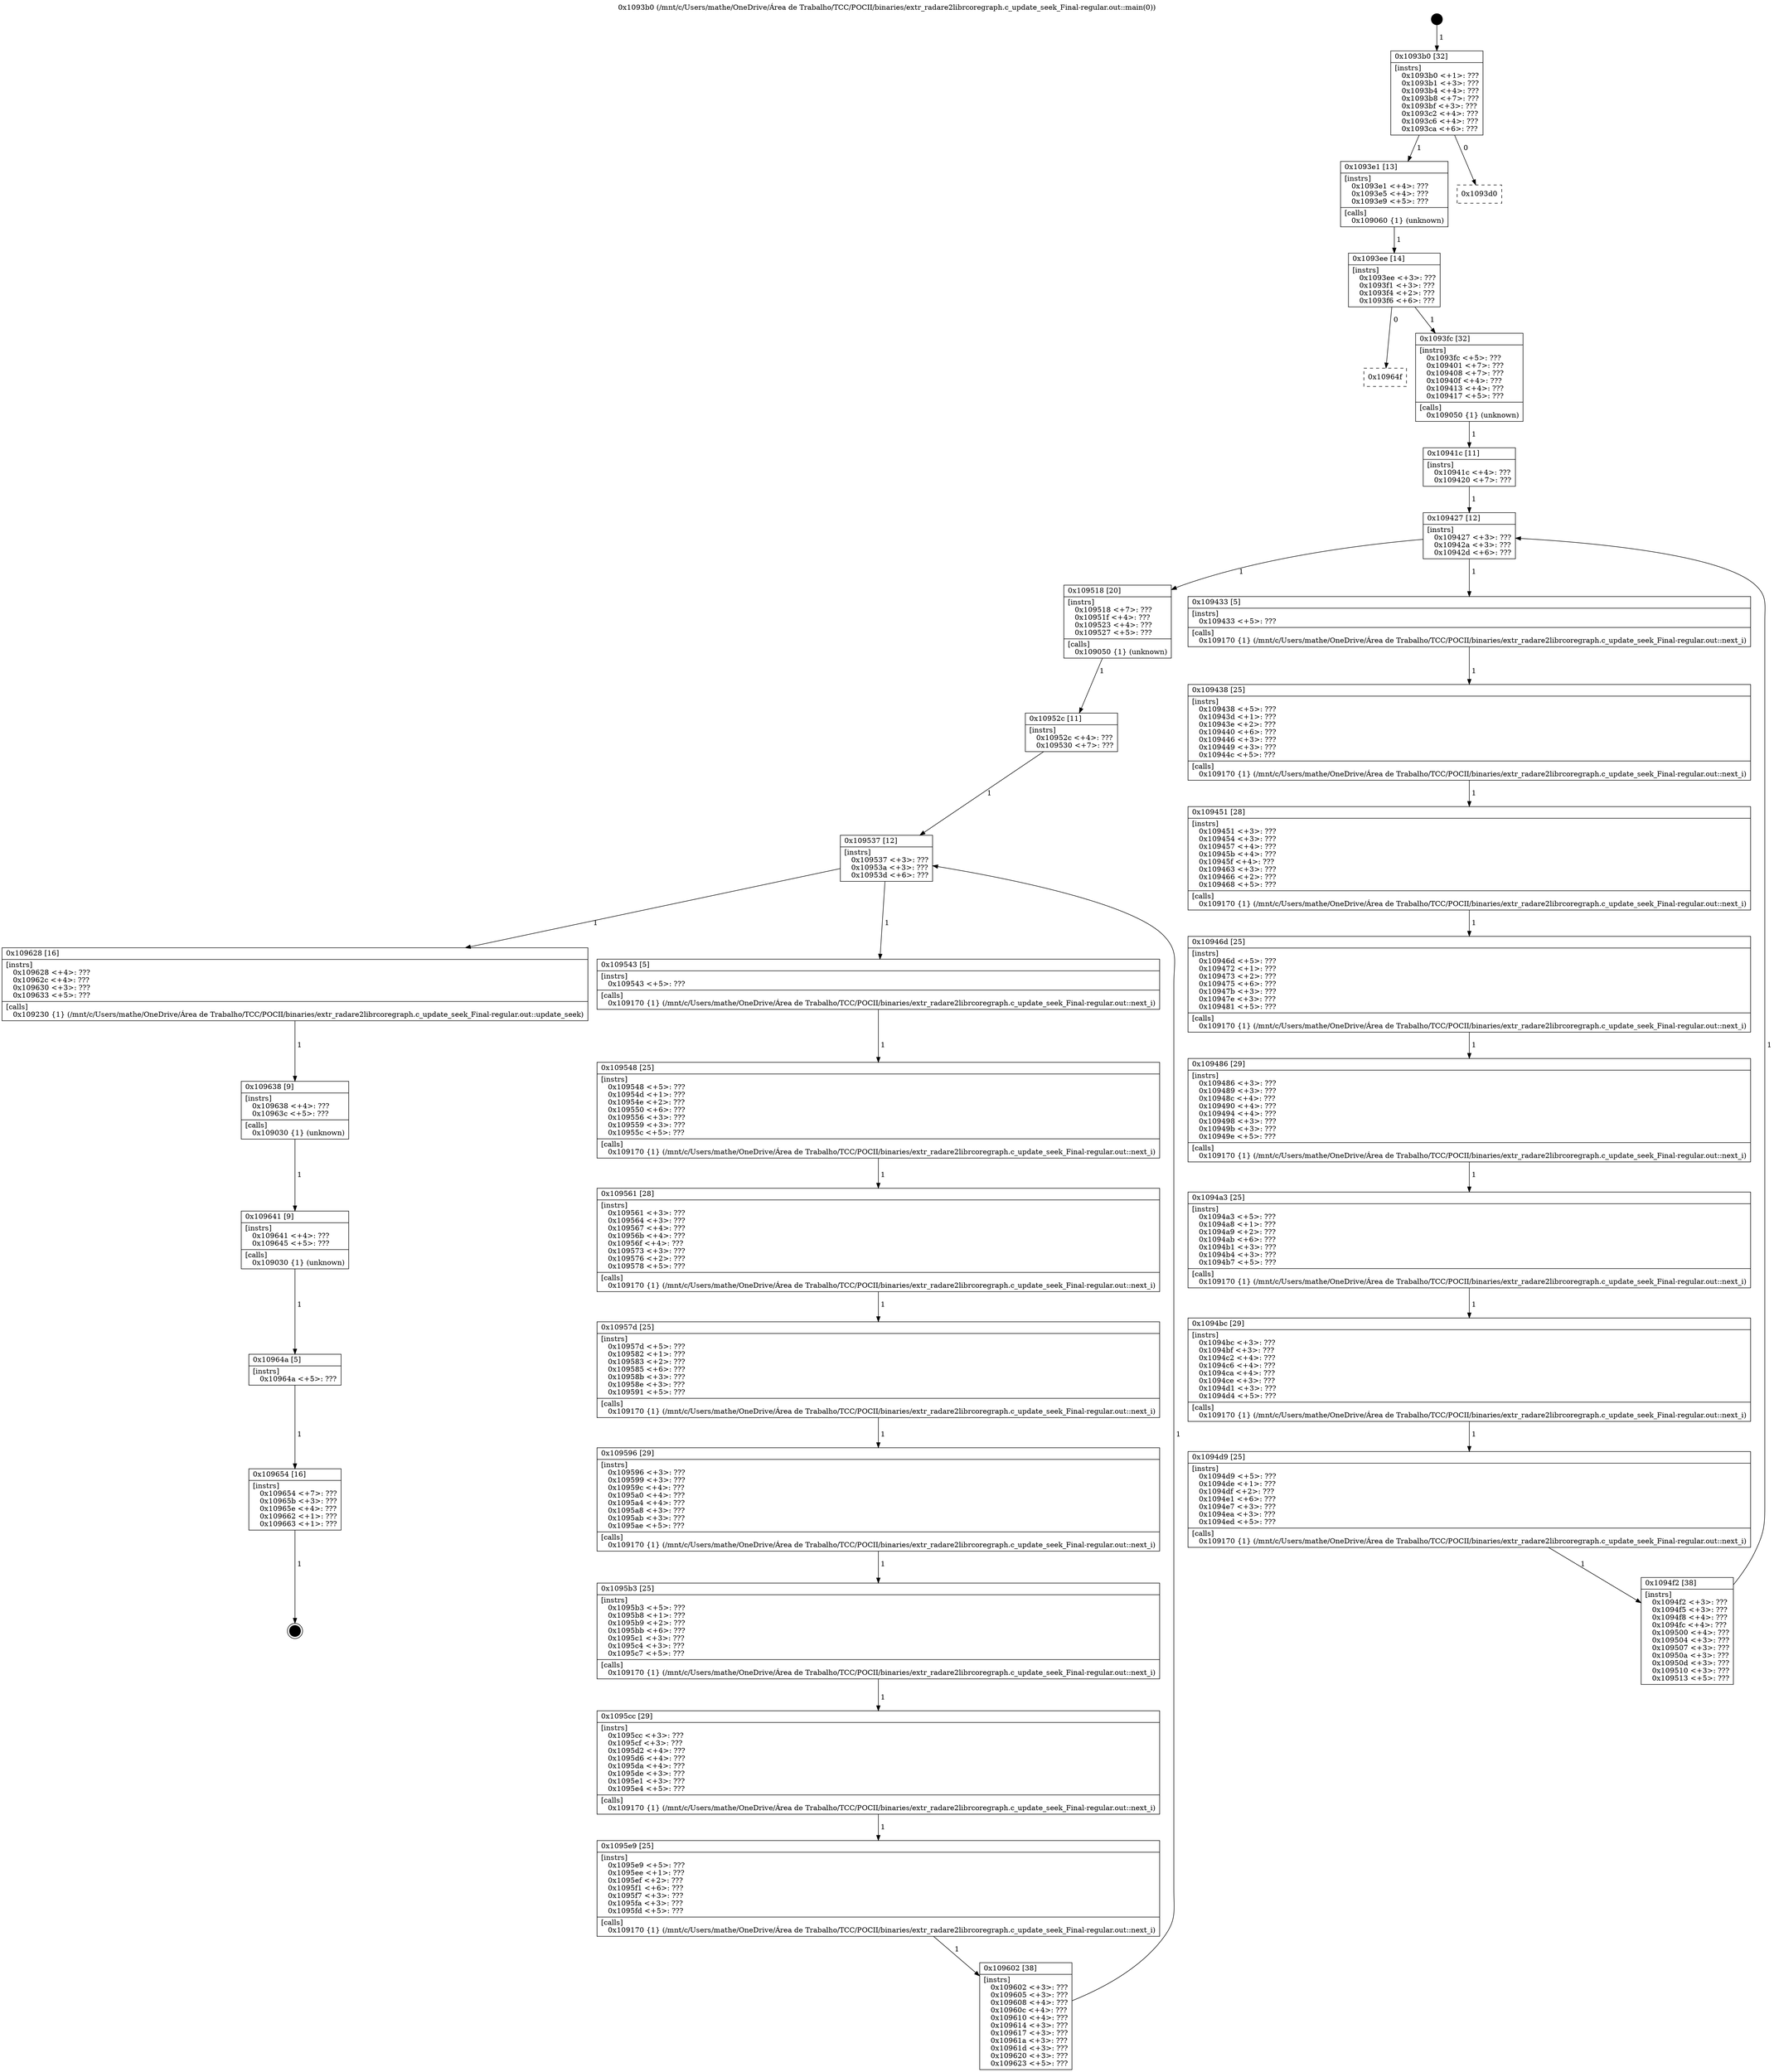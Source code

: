 digraph "0x1093b0" {
  label = "0x1093b0 (/mnt/c/Users/mathe/OneDrive/Área de Trabalho/TCC/POCII/binaries/extr_radare2librcoregraph.c_update_seek_Final-regular.out::main(0))"
  labelloc = "t"
  node[shape=record]

  Entry [label="",width=0.3,height=0.3,shape=circle,fillcolor=black,style=filled]
  "0x1093b0" [label="{
     0x1093b0 [32]\l
     | [instrs]\l
     &nbsp;&nbsp;0x1093b0 \<+1\>: ???\l
     &nbsp;&nbsp;0x1093b1 \<+3\>: ???\l
     &nbsp;&nbsp;0x1093b4 \<+4\>: ???\l
     &nbsp;&nbsp;0x1093b8 \<+7\>: ???\l
     &nbsp;&nbsp;0x1093bf \<+3\>: ???\l
     &nbsp;&nbsp;0x1093c2 \<+4\>: ???\l
     &nbsp;&nbsp;0x1093c6 \<+4\>: ???\l
     &nbsp;&nbsp;0x1093ca \<+6\>: ???\l
  }"]
  "0x1093e1" [label="{
     0x1093e1 [13]\l
     | [instrs]\l
     &nbsp;&nbsp;0x1093e1 \<+4\>: ???\l
     &nbsp;&nbsp;0x1093e5 \<+4\>: ???\l
     &nbsp;&nbsp;0x1093e9 \<+5\>: ???\l
     | [calls]\l
     &nbsp;&nbsp;0x109060 \{1\} (unknown)\l
  }"]
  "0x1093d0" [label="{
     0x1093d0\l
  }", style=dashed]
  "0x1093ee" [label="{
     0x1093ee [14]\l
     | [instrs]\l
     &nbsp;&nbsp;0x1093ee \<+3\>: ???\l
     &nbsp;&nbsp;0x1093f1 \<+3\>: ???\l
     &nbsp;&nbsp;0x1093f4 \<+2\>: ???\l
     &nbsp;&nbsp;0x1093f6 \<+6\>: ???\l
  }"]
  "0x10964f" [label="{
     0x10964f\l
  }", style=dashed]
  "0x1093fc" [label="{
     0x1093fc [32]\l
     | [instrs]\l
     &nbsp;&nbsp;0x1093fc \<+5\>: ???\l
     &nbsp;&nbsp;0x109401 \<+7\>: ???\l
     &nbsp;&nbsp;0x109408 \<+7\>: ???\l
     &nbsp;&nbsp;0x10940f \<+4\>: ???\l
     &nbsp;&nbsp;0x109413 \<+4\>: ???\l
     &nbsp;&nbsp;0x109417 \<+5\>: ???\l
     | [calls]\l
     &nbsp;&nbsp;0x109050 \{1\} (unknown)\l
  }"]
  Exit [label="",width=0.3,height=0.3,shape=circle,fillcolor=black,style=filled,peripheries=2]
  "0x109427" [label="{
     0x109427 [12]\l
     | [instrs]\l
     &nbsp;&nbsp;0x109427 \<+3\>: ???\l
     &nbsp;&nbsp;0x10942a \<+3\>: ???\l
     &nbsp;&nbsp;0x10942d \<+6\>: ???\l
  }"]
  "0x109518" [label="{
     0x109518 [20]\l
     | [instrs]\l
     &nbsp;&nbsp;0x109518 \<+7\>: ???\l
     &nbsp;&nbsp;0x10951f \<+4\>: ???\l
     &nbsp;&nbsp;0x109523 \<+4\>: ???\l
     &nbsp;&nbsp;0x109527 \<+5\>: ???\l
     | [calls]\l
     &nbsp;&nbsp;0x109050 \{1\} (unknown)\l
  }"]
  "0x109433" [label="{
     0x109433 [5]\l
     | [instrs]\l
     &nbsp;&nbsp;0x109433 \<+5\>: ???\l
     | [calls]\l
     &nbsp;&nbsp;0x109170 \{1\} (/mnt/c/Users/mathe/OneDrive/Área de Trabalho/TCC/POCII/binaries/extr_radare2librcoregraph.c_update_seek_Final-regular.out::next_i)\l
  }"]
  "0x109438" [label="{
     0x109438 [25]\l
     | [instrs]\l
     &nbsp;&nbsp;0x109438 \<+5\>: ???\l
     &nbsp;&nbsp;0x10943d \<+1\>: ???\l
     &nbsp;&nbsp;0x10943e \<+2\>: ???\l
     &nbsp;&nbsp;0x109440 \<+6\>: ???\l
     &nbsp;&nbsp;0x109446 \<+3\>: ???\l
     &nbsp;&nbsp;0x109449 \<+3\>: ???\l
     &nbsp;&nbsp;0x10944c \<+5\>: ???\l
     | [calls]\l
     &nbsp;&nbsp;0x109170 \{1\} (/mnt/c/Users/mathe/OneDrive/Área de Trabalho/TCC/POCII/binaries/extr_radare2librcoregraph.c_update_seek_Final-regular.out::next_i)\l
  }"]
  "0x109451" [label="{
     0x109451 [28]\l
     | [instrs]\l
     &nbsp;&nbsp;0x109451 \<+3\>: ???\l
     &nbsp;&nbsp;0x109454 \<+3\>: ???\l
     &nbsp;&nbsp;0x109457 \<+4\>: ???\l
     &nbsp;&nbsp;0x10945b \<+4\>: ???\l
     &nbsp;&nbsp;0x10945f \<+4\>: ???\l
     &nbsp;&nbsp;0x109463 \<+3\>: ???\l
     &nbsp;&nbsp;0x109466 \<+2\>: ???\l
     &nbsp;&nbsp;0x109468 \<+5\>: ???\l
     | [calls]\l
     &nbsp;&nbsp;0x109170 \{1\} (/mnt/c/Users/mathe/OneDrive/Área de Trabalho/TCC/POCII/binaries/extr_radare2librcoregraph.c_update_seek_Final-regular.out::next_i)\l
  }"]
  "0x10946d" [label="{
     0x10946d [25]\l
     | [instrs]\l
     &nbsp;&nbsp;0x10946d \<+5\>: ???\l
     &nbsp;&nbsp;0x109472 \<+1\>: ???\l
     &nbsp;&nbsp;0x109473 \<+2\>: ???\l
     &nbsp;&nbsp;0x109475 \<+6\>: ???\l
     &nbsp;&nbsp;0x10947b \<+3\>: ???\l
     &nbsp;&nbsp;0x10947e \<+3\>: ???\l
     &nbsp;&nbsp;0x109481 \<+5\>: ???\l
     | [calls]\l
     &nbsp;&nbsp;0x109170 \{1\} (/mnt/c/Users/mathe/OneDrive/Área de Trabalho/TCC/POCII/binaries/extr_radare2librcoregraph.c_update_seek_Final-regular.out::next_i)\l
  }"]
  "0x109486" [label="{
     0x109486 [29]\l
     | [instrs]\l
     &nbsp;&nbsp;0x109486 \<+3\>: ???\l
     &nbsp;&nbsp;0x109489 \<+3\>: ???\l
     &nbsp;&nbsp;0x10948c \<+4\>: ???\l
     &nbsp;&nbsp;0x109490 \<+4\>: ???\l
     &nbsp;&nbsp;0x109494 \<+4\>: ???\l
     &nbsp;&nbsp;0x109498 \<+3\>: ???\l
     &nbsp;&nbsp;0x10949b \<+3\>: ???\l
     &nbsp;&nbsp;0x10949e \<+5\>: ???\l
     | [calls]\l
     &nbsp;&nbsp;0x109170 \{1\} (/mnt/c/Users/mathe/OneDrive/Área de Trabalho/TCC/POCII/binaries/extr_radare2librcoregraph.c_update_seek_Final-regular.out::next_i)\l
  }"]
  "0x1094a3" [label="{
     0x1094a3 [25]\l
     | [instrs]\l
     &nbsp;&nbsp;0x1094a3 \<+5\>: ???\l
     &nbsp;&nbsp;0x1094a8 \<+1\>: ???\l
     &nbsp;&nbsp;0x1094a9 \<+2\>: ???\l
     &nbsp;&nbsp;0x1094ab \<+6\>: ???\l
     &nbsp;&nbsp;0x1094b1 \<+3\>: ???\l
     &nbsp;&nbsp;0x1094b4 \<+3\>: ???\l
     &nbsp;&nbsp;0x1094b7 \<+5\>: ???\l
     | [calls]\l
     &nbsp;&nbsp;0x109170 \{1\} (/mnt/c/Users/mathe/OneDrive/Área de Trabalho/TCC/POCII/binaries/extr_radare2librcoregraph.c_update_seek_Final-regular.out::next_i)\l
  }"]
  "0x1094bc" [label="{
     0x1094bc [29]\l
     | [instrs]\l
     &nbsp;&nbsp;0x1094bc \<+3\>: ???\l
     &nbsp;&nbsp;0x1094bf \<+3\>: ???\l
     &nbsp;&nbsp;0x1094c2 \<+4\>: ???\l
     &nbsp;&nbsp;0x1094c6 \<+4\>: ???\l
     &nbsp;&nbsp;0x1094ca \<+4\>: ???\l
     &nbsp;&nbsp;0x1094ce \<+3\>: ???\l
     &nbsp;&nbsp;0x1094d1 \<+3\>: ???\l
     &nbsp;&nbsp;0x1094d4 \<+5\>: ???\l
     | [calls]\l
     &nbsp;&nbsp;0x109170 \{1\} (/mnt/c/Users/mathe/OneDrive/Área de Trabalho/TCC/POCII/binaries/extr_radare2librcoregraph.c_update_seek_Final-regular.out::next_i)\l
  }"]
  "0x1094d9" [label="{
     0x1094d9 [25]\l
     | [instrs]\l
     &nbsp;&nbsp;0x1094d9 \<+5\>: ???\l
     &nbsp;&nbsp;0x1094de \<+1\>: ???\l
     &nbsp;&nbsp;0x1094df \<+2\>: ???\l
     &nbsp;&nbsp;0x1094e1 \<+6\>: ???\l
     &nbsp;&nbsp;0x1094e7 \<+3\>: ???\l
     &nbsp;&nbsp;0x1094ea \<+3\>: ???\l
     &nbsp;&nbsp;0x1094ed \<+5\>: ???\l
     | [calls]\l
     &nbsp;&nbsp;0x109170 \{1\} (/mnt/c/Users/mathe/OneDrive/Área de Trabalho/TCC/POCII/binaries/extr_radare2librcoregraph.c_update_seek_Final-regular.out::next_i)\l
  }"]
  "0x1094f2" [label="{
     0x1094f2 [38]\l
     | [instrs]\l
     &nbsp;&nbsp;0x1094f2 \<+3\>: ???\l
     &nbsp;&nbsp;0x1094f5 \<+3\>: ???\l
     &nbsp;&nbsp;0x1094f8 \<+4\>: ???\l
     &nbsp;&nbsp;0x1094fc \<+4\>: ???\l
     &nbsp;&nbsp;0x109500 \<+4\>: ???\l
     &nbsp;&nbsp;0x109504 \<+3\>: ???\l
     &nbsp;&nbsp;0x109507 \<+3\>: ???\l
     &nbsp;&nbsp;0x10950a \<+3\>: ???\l
     &nbsp;&nbsp;0x10950d \<+3\>: ???\l
     &nbsp;&nbsp;0x109510 \<+3\>: ???\l
     &nbsp;&nbsp;0x109513 \<+5\>: ???\l
  }"]
  "0x10941c" [label="{
     0x10941c [11]\l
     | [instrs]\l
     &nbsp;&nbsp;0x10941c \<+4\>: ???\l
     &nbsp;&nbsp;0x109420 \<+7\>: ???\l
  }"]
  "0x109537" [label="{
     0x109537 [12]\l
     | [instrs]\l
     &nbsp;&nbsp;0x109537 \<+3\>: ???\l
     &nbsp;&nbsp;0x10953a \<+3\>: ???\l
     &nbsp;&nbsp;0x10953d \<+6\>: ???\l
  }"]
  "0x109628" [label="{
     0x109628 [16]\l
     | [instrs]\l
     &nbsp;&nbsp;0x109628 \<+4\>: ???\l
     &nbsp;&nbsp;0x10962c \<+4\>: ???\l
     &nbsp;&nbsp;0x109630 \<+3\>: ???\l
     &nbsp;&nbsp;0x109633 \<+5\>: ???\l
     | [calls]\l
     &nbsp;&nbsp;0x109230 \{1\} (/mnt/c/Users/mathe/OneDrive/Área de Trabalho/TCC/POCII/binaries/extr_radare2librcoregraph.c_update_seek_Final-regular.out::update_seek)\l
  }"]
  "0x109543" [label="{
     0x109543 [5]\l
     | [instrs]\l
     &nbsp;&nbsp;0x109543 \<+5\>: ???\l
     | [calls]\l
     &nbsp;&nbsp;0x109170 \{1\} (/mnt/c/Users/mathe/OneDrive/Área de Trabalho/TCC/POCII/binaries/extr_radare2librcoregraph.c_update_seek_Final-regular.out::next_i)\l
  }"]
  "0x109548" [label="{
     0x109548 [25]\l
     | [instrs]\l
     &nbsp;&nbsp;0x109548 \<+5\>: ???\l
     &nbsp;&nbsp;0x10954d \<+1\>: ???\l
     &nbsp;&nbsp;0x10954e \<+2\>: ???\l
     &nbsp;&nbsp;0x109550 \<+6\>: ???\l
     &nbsp;&nbsp;0x109556 \<+3\>: ???\l
     &nbsp;&nbsp;0x109559 \<+3\>: ???\l
     &nbsp;&nbsp;0x10955c \<+5\>: ???\l
     | [calls]\l
     &nbsp;&nbsp;0x109170 \{1\} (/mnt/c/Users/mathe/OneDrive/Área de Trabalho/TCC/POCII/binaries/extr_radare2librcoregraph.c_update_seek_Final-regular.out::next_i)\l
  }"]
  "0x109561" [label="{
     0x109561 [28]\l
     | [instrs]\l
     &nbsp;&nbsp;0x109561 \<+3\>: ???\l
     &nbsp;&nbsp;0x109564 \<+3\>: ???\l
     &nbsp;&nbsp;0x109567 \<+4\>: ???\l
     &nbsp;&nbsp;0x10956b \<+4\>: ???\l
     &nbsp;&nbsp;0x10956f \<+4\>: ???\l
     &nbsp;&nbsp;0x109573 \<+3\>: ???\l
     &nbsp;&nbsp;0x109576 \<+2\>: ???\l
     &nbsp;&nbsp;0x109578 \<+5\>: ???\l
     | [calls]\l
     &nbsp;&nbsp;0x109170 \{1\} (/mnt/c/Users/mathe/OneDrive/Área de Trabalho/TCC/POCII/binaries/extr_radare2librcoregraph.c_update_seek_Final-regular.out::next_i)\l
  }"]
  "0x10957d" [label="{
     0x10957d [25]\l
     | [instrs]\l
     &nbsp;&nbsp;0x10957d \<+5\>: ???\l
     &nbsp;&nbsp;0x109582 \<+1\>: ???\l
     &nbsp;&nbsp;0x109583 \<+2\>: ???\l
     &nbsp;&nbsp;0x109585 \<+6\>: ???\l
     &nbsp;&nbsp;0x10958b \<+3\>: ???\l
     &nbsp;&nbsp;0x10958e \<+3\>: ???\l
     &nbsp;&nbsp;0x109591 \<+5\>: ???\l
     | [calls]\l
     &nbsp;&nbsp;0x109170 \{1\} (/mnt/c/Users/mathe/OneDrive/Área de Trabalho/TCC/POCII/binaries/extr_radare2librcoregraph.c_update_seek_Final-regular.out::next_i)\l
  }"]
  "0x109596" [label="{
     0x109596 [29]\l
     | [instrs]\l
     &nbsp;&nbsp;0x109596 \<+3\>: ???\l
     &nbsp;&nbsp;0x109599 \<+3\>: ???\l
     &nbsp;&nbsp;0x10959c \<+4\>: ???\l
     &nbsp;&nbsp;0x1095a0 \<+4\>: ???\l
     &nbsp;&nbsp;0x1095a4 \<+4\>: ???\l
     &nbsp;&nbsp;0x1095a8 \<+3\>: ???\l
     &nbsp;&nbsp;0x1095ab \<+3\>: ???\l
     &nbsp;&nbsp;0x1095ae \<+5\>: ???\l
     | [calls]\l
     &nbsp;&nbsp;0x109170 \{1\} (/mnt/c/Users/mathe/OneDrive/Área de Trabalho/TCC/POCII/binaries/extr_radare2librcoregraph.c_update_seek_Final-regular.out::next_i)\l
  }"]
  "0x1095b3" [label="{
     0x1095b3 [25]\l
     | [instrs]\l
     &nbsp;&nbsp;0x1095b3 \<+5\>: ???\l
     &nbsp;&nbsp;0x1095b8 \<+1\>: ???\l
     &nbsp;&nbsp;0x1095b9 \<+2\>: ???\l
     &nbsp;&nbsp;0x1095bb \<+6\>: ???\l
     &nbsp;&nbsp;0x1095c1 \<+3\>: ???\l
     &nbsp;&nbsp;0x1095c4 \<+3\>: ???\l
     &nbsp;&nbsp;0x1095c7 \<+5\>: ???\l
     | [calls]\l
     &nbsp;&nbsp;0x109170 \{1\} (/mnt/c/Users/mathe/OneDrive/Área de Trabalho/TCC/POCII/binaries/extr_radare2librcoregraph.c_update_seek_Final-regular.out::next_i)\l
  }"]
  "0x1095cc" [label="{
     0x1095cc [29]\l
     | [instrs]\l
     &nbsp;&nbsp;0x1095cc \<+3\>: ???\l
     &nbsp;&nbsp;0x1095cf \<+3\>: ???\l
     &nbsp;&nbsp;0x1095d2 \<+4\>: ???\l
     &nbsp;&nbsp;0x1095d6 \<+4\>: ???\l
     &nbsp;&nbsp;0x1095da \<+4\>: ???\l
     &nbsp;&nbsp;0x1095de \<+3\>: ???\l
     &nbsp;&nbsp;0x1095e1 \<+3\>: ???\l
     &nbsp;&nbsp;0x1095e4 \<+5\>: ???\l
     | [calls]\l
     &nbsp;&nbsp;0x109170 \{1\} (/mnt/c/Users/mathe/OneDrive/Área de Trabalho/TCC/POCII/binaries/extr_radare2librcoregraph.c_update_seek_Final-regular.out::next_i)\l
  }"]
  "0x1095e9" [label="{
     0x1095e9 [25]\l
     | [instrs]\l
     &nbsp;&nbsp;0x1095e9 \<+5\>: ???\l
     &nbsp;&nbsp;0x1095ee \<+1\>: ???\l
     &nbsp;&nbsp;0x1095ef \<+2\>: ???\l
     &nbsp;&nbsp;0x1095f1 \<+6\>: ???\l
     &nbsp;&nbsp;0x1095f7 \<+3\>: ???\l
     &nbsp;&nbsp;0x1095fa \<+3\>: ???\l
     &nbsp;&nbsp;0x1095fd \<+5\>: ???\l
     | [calls]\l
     &nbsp;&nbsp;0x109170 \{1\} (/mnt/c/Users/mathe/OneDrive/Área de Trabalho/TCC/POCII/binaries/extr_radare2librcoregraph.c_update_seek_Final-regular.out::next_i)\l
  }"]
  "0x109602" [label="{
     0x109602 [38]\l
     | [instrs]\l
     &nbsp;&nbsp;0x109602 \<+3\>: ???\l
     &nbsp;&nbsp;0x109605 \<+3\>: ???\l
     &nbsp;&nbsp;0x109608 \<+4\>: ???\l
     &nbsp;&nbsp;0x10960c \<+4\>: ???\l
     &nbsp;&nbsp;0x109610 \<+4\>: ???\l
     &nbsp;&nbsp;0x109614 \<+3\>: ???\l
     &nbsp;&nbsp;0x109617 \<+3\>: ???\l
     &nbsp;&nbsp;0x10961a \<+3\>: ???\l
     &nbsp;&nbsp;0x10961d \<+3\>: ???\l
     &nbsp;&nbsp;0x109620 \<+3\>: ???\l
     &nbsp;&nbsp;0x109623 \<+5\>: ???\l
  }"]
  "0x10952c" [label="{
     0x10952c [11]\l
     | [instrs]\l
     &nbsp;&nbsp;0x10952c \<+4\>: ???\l
     &nbsp;&nbsp;0x109530 \<+7\>: ???\l
  }"]
  "0x109638" [label="{
     0x109638 [9]\l
     | [instrs]\l
     &nbsp;&nbsp;0x109638 \<+4\>: ???\l
     &nbsp;&nbsp;0x10963c \<+5\>: ???\l
     | [calls]\l
     &nbsp;&nbsp;0x109030 \{1\} (unknown)\l
  }"]
  "0x109641" [label="{
     0x109641 [9]\l
     | [instrs]\l
     &nbsp;&nbsp;0x109641 \<+4\>: ???\l
     &nbsp;&nbsp;0x109645 \<+5\>: ???\l
     | [calls]\l
     &nbsp;&nbsp;0x109030 \{1\} (unknown)\l
  }"]
  "0x10964a" [label="{
     0x10964a [5]\l
     | [instrs]\l
     &nbsp;&nbsp;0x10964a \<+5\>: ???\l
  }"]
  "0x109654" [label="{
     0x109654 [16]\l
     | [instrs]\l
     &nbsp;&nbsp;0x109654 \<+7\>: ???\l
     &nbsp;&nbsp;0x10965b \<+3\>: ???\l
     &nbsp;&nbsp;0x10965e \<+4\>: ???\l
     &nbsp;&nbsp;0x109662 \<+1\>: ???\l
     &nbsp;&nbsp;0x109663 \<+1\>: ???\l
  }"]
  Entry -> "0x1093b0" [label=" 1"]
  "0x1093b0" -> "0x1093e1" [label=" 1"]
  "0x1093b0" -> "0x1093d0" [label=" 0"]
  "0x1093e1" -> "0x1093ee" [label=" 1"]
  "0x1093ee" -> "0x10964f" [label=" 0"]
  "0x1093ee" -> "0x1093fc" [label=" 1"]
  "0x109654" -> Exit [label=" 1"]
  "0x1093fc" -> "0x10941c" [label=" 1"]
  "0x109427" -> "0x109518" [label=" 1"]
  "0x109427" -> "0x109433" [label=" 1"]
  "0x109433" -> "0x109438" [label=" 1"]
  "0x109438" -> "0x109451" [label=" 1"]
  "0x109451" -> "0x10946d" [label=" 1"]
  "0x10946d" -> "0x109486" [label=" 1"]
  "0x109486" -> "0x1094a3" [label=" 1"]
  "0x1094a3" -> "0x1094bc" [label=" 1"]
  "0x1094bc" -> "0x1094d9" [label=" 1"]
  "0x1094d9" -> "0x1094f2" [label=" 1"]
  "0x10941c" -> "0x109427" [label=" 1"]
  "0x1094f2" -> "0x109427" [label=" 1"]
  "0x109518" -> "0x10952c" [label=" 1"]
  "0x109537" -> "0x109628" [label=" 1"]
  "0x109537" -> "0x109543" [label=" 1"]
  "0x109543" -> "0x109548" [label=" 1"]
  "0x109548" -> "0x109561" [label=" 1"]
  "0x109561" -> "0x10957d" [label=" 1"]
  "0x10957d" -> "0x109596" [label=" 1"]
  "0x109596" -> "0x1095b3" [label=" 1"]
  "0x1095b3" -> "0x1095cc" [label=" 1"]
  "0x1095cc" -> "0x1095e9" [label=" 1"]
  "0x1095e9" -> "0x109602" [label=" 1"]
  "0x10952c" -> "0x109537" [label=" 1"]
  "0x109602" -> "0x109537" [label=" 1"]
  "0x109628" -> "0x109638" [label=" 1"]
  "0x109638" -> "0x109641" [label=" 1"]
  "0x109641" -> "0x10964a" [label=" 1"]
  "0x10964a" -> "0x109654" [label=" 1"]
}
